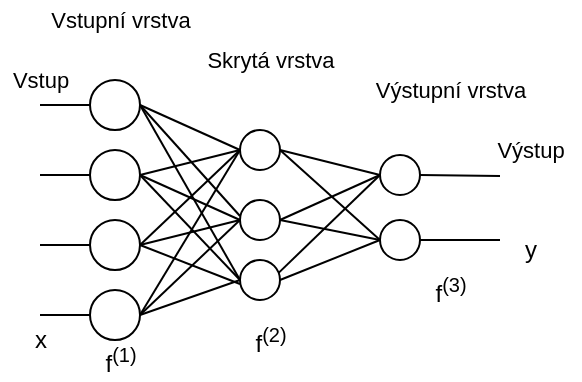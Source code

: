 <mxfile version="13.9.5" type="device"><diagram id="pe4ZUGVDjTM7vw3yoN9L" name="Page-1"><mxGraphModel dx="301" dy="339" grid="1" gridSize="10" guides="1" tooltips="1" connect="1" arrows="1" fold="1" page="1" pageScale="1" pageWidth="850" pageHeight="1100" math="0" shadow="0"><root><mxCell id="0"/><mxCell id="1" parent="0"/><mxCell id="k9sbbypiJCij96CGt9lP-22" style="edgeStyle=none;rounded=0;orthogonalLoop=1;jettySize=auto;html=1;exitX=1;exitY=0.5;exitDx=0;exitDy=0;entryX=0;entryY=0.5;entryDx=0;entryDy=0;endArrow=none;endFill=0;" parent="1" source="tiND3iTC5GdDx29Puf1y-3" target="k9sbbypiJCij96CGt9lP-5" edge="1"><mxGeometry relative="1" as="geometry"><mxPoint x="150" y="270" as="sourcePoint"/></mxGeometry></mxCell><mxCell id="k9sbbypiJCij96CGt9lP-25" style="edgeStyle=none;rounded=0;orthogonalLoop=1;jettySize=auto;html=1;exitX=1;exitY=0.5;exitDx=0;exitDy=0;endArrow=none;endFill=0;entryX=0;entryY=0.5;entryDx=0;entryDy=0;" parent="1" source="k9sbbypiJCij96CGt9lP-3" edge="1" target="k9sbbypiJCij96CGt9lP-7"><mxGeometry relative="1" as="geometry"><mxPoint x="190" y="300" as="targetPoint"/></mxGeometry></mxCell><mxCell id="tiND3iTC5GdDx29Puf1y-7" style="edgeStyle=orthogonalEdgeStyle;rounded=0;orthogonalLoop=1;jettySize=auto;html=1;exitX=0;exitY=0.5;exitDx=0;exitDy=0;endArrow=none;endFill=0;" edge="1" parent="1" source="k9sbbypiJCij96CGt9lP-3"><mxGeometry relative="1" as="geometry"><mxPoint x="90" y="298" as="targetPoint"/></mxGeometry></mxCell><mxCell id="k9sbbypiJCij96CGt9lP-3" value="" style="ellipse;whiteSpace=wrap;html=1;aspect=fixed;" parent="1" vertex="1"><mxGeometry x="115" y="285" width="25" height="25" as="geometry"/></mxCell><mxCell id="k9sbbypiJCij96CGt9lP-28" style="edgeStyle=none;rounded=0;orthogonalLoop=1;jettySize=auto;html=1;exitX=1;exitY=0.5;exitDx=0;exitDy=0;entryX=0;entryY=0.5;entryDx=0;entryDy=0;endArrow=none;endFill=0;" parent="1" source="k9sbbypiJCij96CGt9lP-5" target="k9sbbypiJCij96CGt9lP-8" edge="1"><mxGeometry relative="1" as="geometry"/></mxCell><mxCell id="k9sbbypiJCij96CGt9lP-5" value="" style="ellipse;whiteSpace=wrap;html=1;aspect=fixed;" parent="1" vertex="1"><mxGeometry x="190" y="205" width="20" height="20" as="geometry"/></mxCell><mxCell id="k9sbbypiJCij96CGt9lP-30" style="edgeStyle=none;rounded=0;orthogonalLoop=1;jettySize=auto;html=1;exitX=1;exitY=0.5;exitDx=0;exitDy=0;entryX=0;entryY=0.5;entryDx=0;entryDy=0;endArrow=none;endFill=0;" parent="1" source="k9sbbypiJCij96CGt9lP-6" target="k9sbbypiJCij96CGt9lP-8" edge="1"><mxGeometry relative="1" as="geometry"/></mxCell><mxCell id="k9sbbypiJCij96CGt9lP-6" value="" style="ellipse;whiteSpace=wrap;html=1;aspect=fixed;" parent="1" vertex="1"><mxGeometry x="190" y="240" width="20" height="20" as="geometry"/></mxCell><mxCell id="k9sbbypiJCij96CGt9lP-31" style="edgeStyle=none;rounded=0;orthogonalLoop=1;jettySize=auto;html=1;exitX=0.933;exitY=0.353;exitDx=0;exitDy=0;endArrow=none;endFill=0;entryX=0;entryY=0.5;entryDx=0;entryDy=0;exitPerimeter=0;" parent="1" source="k9sbbypiJCij96CGt9lP-7" edge="1" target="k9sbbypiJCij96CGt9lP-8"><mxGeometry relative="1" as="geometry"><mxPoint x="280" y="210" as="targetPoint"/></mxGeometry></mxCell><mxCell id="k9sbbypiJCij96CGt9lP-7" value="" style="ellipse;whiteSpace=wrap;html=1;aspect=fixed;" parent="1" vertex="1"><mxGeometry x="190" y="270" width="20" height="20" as="geometry"/></mxCell><mxCell id="k9sbbypiJCij96CGt9lP-34" style="edgeStyle=none;rounded=0;orthogonalLoop=1;jettySize=auto;html=1;exitX=1;exitY=0.5;exitDx=0;exitDy=0;endArrow=none;endFill=0;" parent="1" source="k9sbbypiJCij96CGt9lP-8" edge="1"><mxGeometry relative="1" as="geometry"><mxPoint x="320" y="228" as="targetPoint"/></mxGeometry></mxCell><mxCell id="k9sbbypiJCij96CGt9lP-8" value="" style="ellipse;whiteSpace=wrap;html=1;aspect=fixed;" parent="1" vertex="1"><mxGeometry x="260" y="217.5" width="20" height="20" as="geometry"/></mxCell><mxCell id="k9sbbypiJCij96CGt9lP-35" style="edgeStyle=none;rounded=0;orthogonalLoop=1;jettySize=auto;html=1;exitX=1;exitY=0.5;exitDx=0;exitDy=0;endArrow=none;endFill=0;" parent="1" source="k9sbbypiJCij96CGt9lP-9" edge="1"><mxGeometry relative="1" as="geometry"><mxPoint x="320" y="260" as="targetPoint"/></mxGeometry></mxCell><mxCell id="k9sbbypiJCij96CGt9lP-9" value="" style="ellipse;whiteSpace=wrap;html=1;aspect=fixed;" parent="1" vertex="1"><mxGeometry x="260" y="250" width="20" height="20" as="geometry"/></mxCell><mxCell id="k9sbbypiJCij96CGt9lP-16" style="rounded=0;orthogonalLoop=1;jettySize=auto;html=1;entryX=0;entryY=0.5;entryDx=0;entryDy=0;endArrow=none;endFill=0;exitX=1;exitY=0.5;exitDx=0;exitDy=0;" parent="1" target="k9sbbypiJCij96CGt9lP-5" edge="1" source="tiND3iTC5GdDx29Puf1y-1"><mxGeometry relative="1" as="geometry"><mxPoint x="150" y="140" as="sourcePoint"/></mxGeometry></mxCell><mxCell id="k9sbbypiJCij96CGt9lP-19" style="edgeStyle=none;rounded=0;orthogonalLoop=1;jettySize=auto;html=1;exitX=1;exitY=0.5;exitDx=0;exitDy=0;entryX=0;entryY=0.5;entryDx=0;entryDy=0;endArrow=none;endFill=0;" parent="1" source="tiND3iTC5GdDx29Puf1y-2" target="k9sbbypiJCij96CGt9lP-5" edge="1"><mxGeometry relative="1" as="geometry"><mxPoint x="150" y="200" as="sourcePoint"/></mxGeometry></mxCell><mxCell id="k9sbbypiJCij96CGt9lP-17" style="rounded=0;orthogonalLoop=1;jettySize=auto;html=1;entryX=0;entryY=0.4;entryDx=0;entryDy=0;endArrow=none;endFill=0;exitX=1;exitY=0.5;exitDx=0;exitDy=0;entryPerimeter=0;" parent="1" source="tiND3iTC5GdDx29Puf1y-1" target="k9sbbypiJCij96CGt9lP-6" edge="1"><mxGeometry relative="1" as="geometry"><mxPoint x="150" y="140" as="sourcePoint"/><mxPoint x="200" y="185" as="targetPoint"/></mxGeometry></mxCell><mxCell id="k9sbbypiJCij96CGt9lP-18" style="rounded=0;orthogonalLoop=1;jettySize=auto;html=1;entryX=0;entryY=0.5;entryDx=0;entryDy=0;endArrow=none;endFill=0;exitX=1;exitY=0.5;exitDx=0;exitDy=0;" parent="1" source="tiND3iTC5GdDx29Puf1y-1" target="k9sbbypiJCij96CGt9lP-7" edge="1"><mxGeometry relative="1" as="geometry"><mxPoint x="150" y="140" as="sourcePoint"/><mxPoint x="200" y="240" as="targetPoint"/></mxGeometry></mxCell><mxCell id="k9sbbypiJCij96CGt9lP-20" style="edgeStyle=none;rounded=0;orthogonalLoop=1;jettySize=auto;html=1;exitX=1;exitY=0.5;exitDx=0;exitDy=0;entryX=0;entryY=0.5;entryDx=0;entryDy=0;endArrow=none;endFill=0;" parent="1" source="tiND3iTC5GdDx29Puf1y-2" target="k9sbbypiJCij96CGt9lP-6" edge="1"><mxGeometry relative="1" as="geometry"><mxPoint x="150" y="200" as="sourcePoint"/><mxPoint x="200" y="185" as="targetPoint"/></mxGeometry></mxCell><mxCell id="k9sbbypiJCij96CGt9lP-21" style="edgeStyle=none;rounded=0;orthogonalLoop=1;jettySize=auto;html=1;entryX=0;entryY=0.5;entryDx=0;entryDy=0;endArrow=none;endFill=0;exitX=1;exitY=0.5;exitDx=0;exitDy=0;" parent="1" source="tiND3iTC5GdDx29Puf1y-2" target="k9sbbypiJCij96CGt9lP-7" edge="1"><mxGeometry relative="1" as="geometry"><mxPoint x="170" y="330" as="sourcePoint"/><mxPoint x="200" y="245" as="targetPoint"/></mxGeometry></mxCell><mxCell id="k9sbbypiJCij96CGt9lP-23" style="edgeStyle=none;rounded=0;orthogonalLoop=1;jettySize=auto;html=1;exitX=1;exitY=0.5;exitDx=0;exitDy=0;entryX=0;entryY=0.5;entryDx=0;entryDy=0;endArrow=none;endFill=0;" parent="1" source="tiND3iTC5GdDx29Puf1y-3" target="k9sbbypiJCij96CGt9lP-6" edge="1"><mxGeometry relative="1" as="geometry"><mxPoint x="150" y="270" as="sourcePoint"/><mxPoint x="200" y="185" as="targetPoint"/></mxGeometry></mxCell><mxCell id="k9sbbypiJCij96CGt9lP-24" style="edgeStyle=none;rounded=0;orthogonalLoop=1;jettySize=auto;html=1;exitX=1;exitY=0.5;exitDx=0;exitDy=0;entryX=0;entryY=0.6;entryDx=0;entryDy=0;endArrow=none;endFill=0;entryPerimeter=0;" parent="1" source="tiND3iTC5GdDx29Puf1y-3" target="k9sbbypiJCij96CGt9lP-7" edge="1"><mxGeometry relative="1" as="geometry"><mxPoint x="150" y="270" as="sourcePoint"/><mxPoint x="200" y="245" as="targetPoint"/></mxGeometry></mxCell><mxCell id="k9sbbypiJCij96CGt9lP-26" style="edgeStyle=none;rounded=0;orthogonalLoop=1;jettySize=auto;html=1;exitX=1;exitY=0.5;exitDx=0;exitDy=0;endArrow=none;endFill=0;entryX=0;entryY=0.5;entryDx=0;entryDy=0;" parent="1" source="k9sbbypiJCij96CGt9lP-3" target="k9sbbypiJCij96CGt9lP-6" edge="1"><mxGeometry relative="1" as="geometry"><mxPoint x="200" y="310" as="targetPoint"/><mxPoint x="160" y="340" as="sourcePoint"/></mxGeometry></mxCell><mxCell id="k9sbbypiJCij96CGt9lP-27" style="edgeStyle=none;rounded=0;orthogonalLoop=1;jettySize=auto;html=1;exitX=1;exitY=0.5;exitDx=0;exitDy=0;endArrow=none;endFill=0;entryX=0;entryY=0.5;entryDx=0;entryDy=0;" parent="1" source="k9sbbypiJCij96CGt9lP-3" target="k9sbbypiJCij96CGt9lP-5" edge="1"><mxGeometry relative="1" as="geometry"><mxPoint x="200" y="245" as="targetPoint"/><mxPoint x="160" y="340" as="sourcePoint"/></mxGeometry></mxCell><mxCell id="k9sbbypiJCij96CGt9lP-29" style="edgeStyle=none;rounded=0;orthogonalLoop=1;jettySize=auto;html=1;exitX=1;exitY=0.5;exitDx=0;exitDy=0;entryX=0;entryY=0.5;entryDx=0;entryDy=0;endArrow=none;endFill=0;" parent="1" source="k9sbbypiJCij96CGt9lP-5" target="k9sbbypiJCij96CGt9lP-9" edge="1"><mxGeometry relative="1" as="geometry"><mxPoint x="250" y="185" as="sourcePoint"/><mxPoint x="290" y="215" as="targetPoint"/></mxGeometry></mxCell><mxCell id="k9sbbypiJCij96CGt9lP-32" style="edgeStyle=none;rounded=0;orthogonalLoop=1;jettySize=auto;html=1;endArrow=none;endFill=0;entryX=0;entryY=0.5;entryDx=0;entryDy=0;exitX=1;exitY=0.5;exitDx=0;exitDy=0;" parent="1" target="k9sbbypiJCij96CGt9lP-9" edge="1" source="k9sbbypiJCij96CGt9lP-7"><mxGeometry relative="1" as="geometry"><mxPoint x="280" y="210" as="targetPoint"/><mxPoint x="220" y="280" as="sourcePoint"/></mxGeometry></mxCell><mxCell id="k9sbbypiJCij96CGt9lP-33" style="edgeStyle=none;rounded=0;orthogonalLoop=1;jettySize=auto;html=1;exitX=1;exitY=0.5;exitDx=0;exitDy=0;endArrow=none;endFill=0;entryX=0;entryY=0.5;entryDx=0;entryDy=0;" parent="1" source="k9sbbypiJCij96CGt9lP-6" target="k9sbbypiJCij96CGt9lP-9" edge="1"><mxGeometry relative="1" as="geometry"><mxPoint x="290" y="275" as="targetPoint"/><mxPoint x="250" y="305" as="sourcePoint"/></mxGeometry></mxCell><mxCell id="k9sbbypiJCij96CGt9lP-36" value="&lt;font style=&quot;font-size: 11px&quot;&gt;Vstupní vrstva&lt;/font&gt;" style="text;html=1;align=center;verticalAlign=middle;resizable=0;points=[];autosize=1;" parent="1" vertex="1"><mxGeometry x="85" y="140" width="90" height="20" as="geometry"/></mxCell><mxCell id="k9sbbypiJCij96CGt9lP-37" value="&lt;font style=&quot;font-size: 11px&quot;&gt;Vstup&lt;/font&gt;" style="text;html=1;align=center;verticalAlign=middle;resizable=0;points=[];autosize=1;" parent="1" vertex="1"><mxGeometry x="70" y="170" width="40" height="20" as="geometry"/></mxCell><mxCell id="k9sbbypiJCij96CGt9lP-38" value="&lt;font style=&quot;font-size: 11px&quot;&gt;Skrytá vrstva&lt;/font&gt;" style="text;html=1;align=center;verticalAlign=middle;resizable=0;points=[];autosize=1;" parent="1" vertex="1"><mxGeometry x="165" y="160" width="80" height="20" as="geometry"/></mxCell><mxCell id="k9sbbypiJCij96CGt9lP-39" value="&lt;font style=&quot;font-size: 11px&quot;&gt;Výstupní vrstva&lt;/font&gt;" style="text;html=1;align=center;verticalAlign=middle;resizable=0;points=[];autosize=1;" parent="1" vertex="1"><mxGeometry x="250" y="175" width="90" height="20" as="geometry"/></mxCell><mxCell id="k9sbbypiJCij96CGt9lP-40" value="&lt;font style=&quot;font-size: 11px&quot;&gt;Výstup&lt;/font&gt;" style="text;html=1;align=center;verticalAlign=middle;resizable=0;points=[];autosize=1;" parent="1" vertex="1"><mxGeometry x="310" y="205" width="50" height="20" as="geometry"/></mxCell><mxCell id="k9sbbypiJCij96CGt9lP-41" value="x" style="text;html=1;align=center;verticalAlign=middle;resizable=0;points=[];autosize=1;" parent="1" vertex="1"><mxGeometry x="80" y="300" width="20" height="20" as="geometry"/></mxCell><mxCell id="k9sbbypiJCij96CGt9lP-42" value="f&lt;sup&gt;(1)&lt;/sup&gt;" style="text;html=1;align=center;verticalAlign=middle;resizable=0;points=[];autosize=1;" parent="1" vertex="1"><mxGeometry x="115" y="310" width="30" height="20" as="geometry"/></mxCell><mxCell id="k9sbbypiJCij96CGt9lP-43" value="f&lt;sup&gt;(2)&lt;/sup&gt;" style="text;html=1;align=center;verticalAlign=middle;resizable=0;points=[];autosize=1;" parent="1" vertex="1"><mxGeometry x="190" y="300" width="30" height="20" as="geometry"/></mxCell><mxCell id="k9sbbypiJCij96CGt9lP-44" value="f&lt;sup&gt;(3)&lt;/sup&gt;" style="text;html=1;align=center;verticalAlign=middle;resizable=0;points=[];autosize=1;" parent="1" vertex="1"><mxGeometry x="280" y="275" width="30" height="20" as="geometry"/></mxCell><mxCell id="k9sbbypiJCij96CGt9lP-45" value="y" style="text;html=1;align=center;verticalAlign=middle;resizable=0;points=[];autosize=1;" parent="1" vertex="1"><mxGeometry x="325" y="255" width="20" height="20" as="geometry"/></mxCell><mxCell id="tiND3iTC5GdDx29Puf1y-4" style="edgeStyle=orthogonalEdgeStyle;rounded=0;orthogonalLoop=1;jettySize=auto;html=1;exitX=0;exitY=0.5;exitDx=0;exitDy=0;endArrow=none;endFill=0;" edge="1" parent="1" source="tiND3iTC5GdDx29Puf1y-1"><mxGeometry relative="1" as="geometry"><mxPoint x="90" y="193" as="targetPoint"/></mxGeometry></mxCell><mxCell id="tiND3iTC5GdDx29Puf1y-1" value="" style="ellipse;whiteSpace=wrap;html=1;aspect=fixed;" vertex="1" parent="1"><mxGeometry x="115" y="180" width="25" height="25" as="geometry"/></mxCell><mxCell id="tiND3iTC5GdDx29Puf1y-5" style="edgeStyle=orthogonalEdgeStyle;rounded=0;orthogonalLoop=1;jettySize=auto;html=1;exitX=0;exitY=0.5;exitDx=0;exitDy=0;endArrow=none;endFill=0;" edge="1" parent="1" source="tiND3iTC5GdDx29Puf1y-2"><mxGeometry relative="1" as="geometry"><mxPoint x="90" y="228" as="targetPoint"/></mxGeometry></mxCell><mxCell id="tiND3iTC5GdDx29Puf1y-2" value="" style="ellipse;whiteSpace=wrap;html=1;aspect=fixed;" vertex="1" parent="1"><mxGeometry x="115" y="215" width="25" height="25" as="geometry"/></mxCell><mxCell id="tiND3iTC5GdDx29Puf1y-6" style="edgeStyle=orthogonalEdgeStyle;rounded=0;orthogonalLoop=1;jettySize=auto;html=1;exitX=0;exitY=0.5;exitDx=0;exitDy=0;endArrow=none;endFill=0;" edge="1" parent="1" source="tiND3iTC5GdDx29Puf1y-3"><mxGeometry relative="1" as="geometry"><mxPoint x="90" y="263" as="targetPoint"/></mxGeometry></mxCell><mxCell id="tiND3iTC5GdDx29Puf1y-3" value="" style="ellipse;whiteSpace=wrap;html=1;aspect=fixed;" vertex="1" parent="1"><mxGeometry x="115" y="250" width="25" height="25" as="geometry"/></mxCell></root></mxGraphModel></diagram></mxfile>